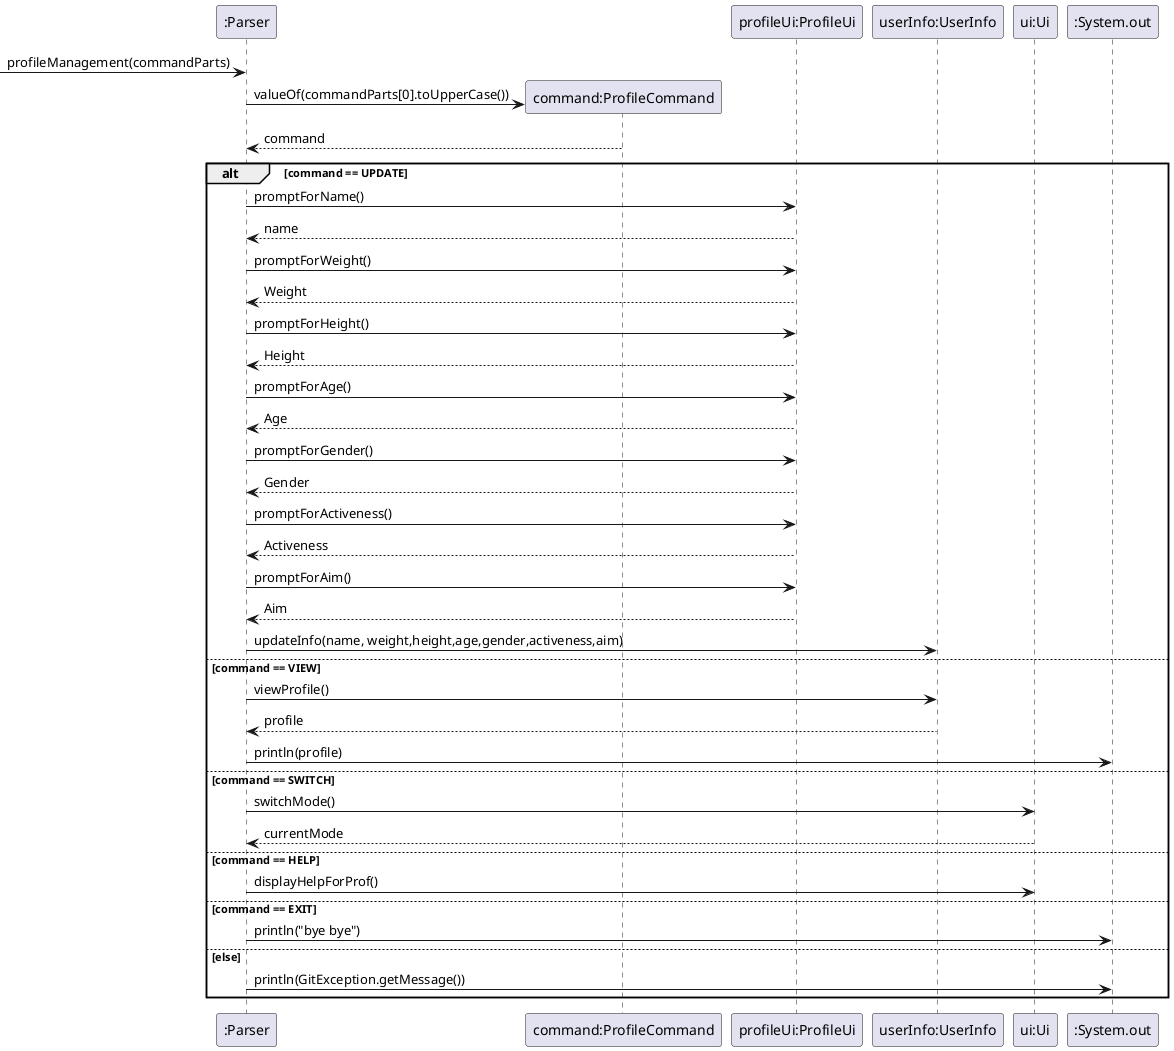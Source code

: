 @startuml

participant ":Parser" as p
participant "command:ProfileCommand" as prof
participant "profileUi:ProfileUi" as pui
participant "userInfo:UserInfo" as info
participant "ui:Ui" as ui
participant ":System.out" as sys

 -> p : profileManagement(commandParts)
create prof
p -> prof : valueOf(commandParts[0].toUpperCase())
prof --> p : command

alt command == UPDATE
    p -> pui : promptForName()
    pui --> p : name
    p -> pui : promptForWeight()
    pui --> p : Weight
    p -> pui : promptForHeight()
    pui --> p : Height
    p -> pui : promptForAge()
    pui --> p : Age
    p -> pui : promptForGender()
    pui --> p : Gender
    p -> pui : promptForActiveness()
    pui --> p : Activeness
    p -> pui : promptForAim()
    pui --> p : Aim
    p -> info : updateInfo(name, weight,height,age,gender,activeness,aim)
else command == VIEW
    p -> info: viewProfile()
    info --> p : profile
    p -> sys : println(profile)
else command == SWITCH
    p -> ui : switchMode()
    ui --> p : currentMode
else command == HELP
    p -> ui : displayHelpForProf()
else command == EXIT
    p -> sys : println("bye bye")
else else
    p -> sys : println(GitException.getMessage())
end


@enduml